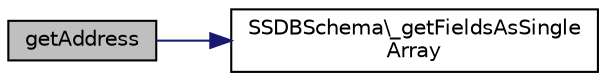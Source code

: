 digraph "getAddress"
{
  edge [fontname="Helvetica",fontsize="10",labelfontname="Helvetica",labelfontsize="10"];
  node [fontname="Helvetica",fontsize="10",shape=record];
  rankdir="LR";
  Node1 [label="getAddress",height=0.2,width=0.4,color="black", fillcolor="grey75", style="filled", fontcolor="black"];
  Node1 -> Node2 [color="midnightblue",fontsize="10",style="solid",fontname="Helvetica"];
  Node2 [label="SSDBSchema\\_getFieldsAsSingle\lArray",height=0.2,width=0.4,color="black", fillcolor="white", style="filled",URL="$class_s_s_d_b_schema.html#a2e0c8f602504f2120f72ba245c3b05cd"];
}
